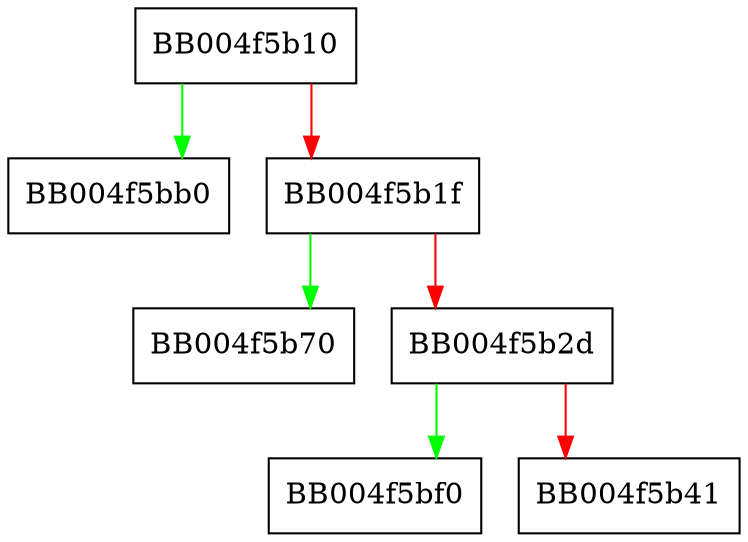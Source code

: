 digraph tls_process_end_of_early_data {
  node [shape="box"];
  graph [splines=ortho];
  BB004f5b10 -> BB004f5bb0 [color="green"];
  BB004f5b10 -> BB004f5b1f [color="red"];
  BB004f5b1f -> BB004f5b70 [color="green"];
  BB004f5b1f -> BB004f5b2d [color="red"];
  BB004f5b2d -> BB004f5bf0 [color="green"];
  BB004f5b2d -> BB004f5b41 [color="red"];
}